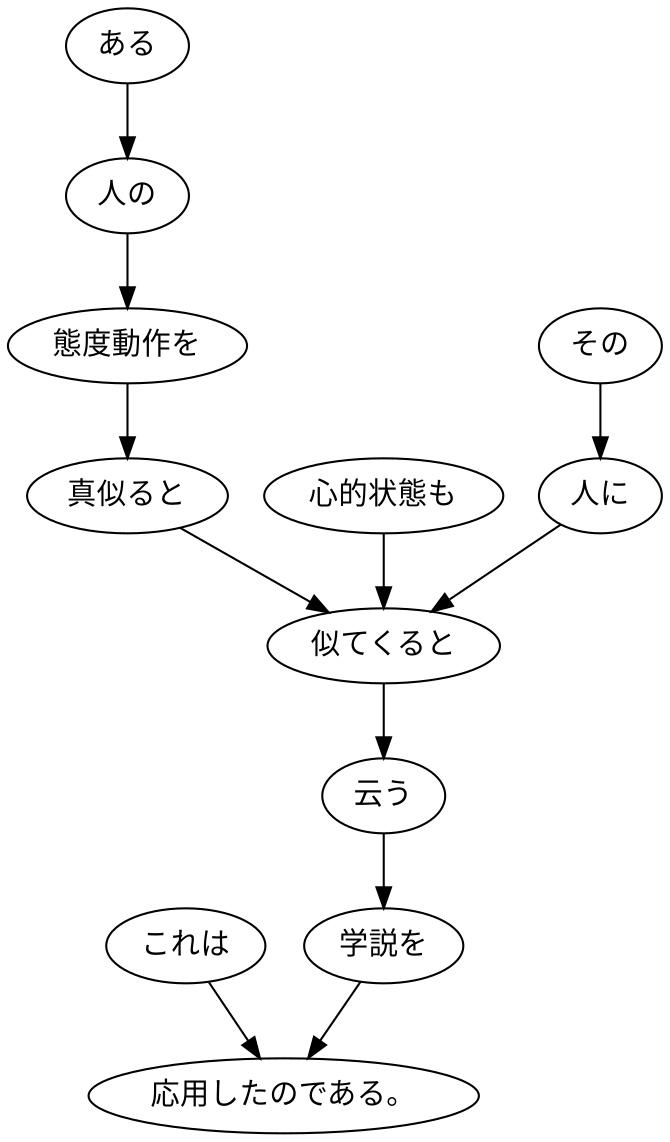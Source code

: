 digraph graph4899 {
	node0 [label="これは"];
	node1 [label="ある"];
	node2 [label="人の"];
	node3 [label="態度動作を"];
	node4 [label="真似ると"];
	node5 [label="心的状態も"];
	node6 [label="その"];
	node7 [label="人に"];
	node8 [label="似てくると"];
	node9 [label="云う"];
	node10 [label="学説を"];
	node11 [label="応用したのである。"];
	node0 -> node11;
	node1 -> node2;
	node2 -> node3;
	node3 -> node4;
	node4 -> node8;
	node5 -> node8;
	node6 -> node7;
	node7 -> node8;
	node8 -> node9;
	node9 -> node10;
	node10 -> node11;
}
